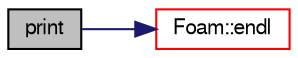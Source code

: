 digraph "print"
{
  bgcolor="transparent";
  edge [fontname="FreeSans",fontsize="10",labelfontname="FreeSans",labelfontsize="10"];
  node [fontname="FreeSans",fontsize="10",shape=record];
  rankdir="LR";
  Node47752 [label="print",height=0.2,width=0.4,color="black", fillcolor="grey75", style="filled", fontcolor="black"];
  Node47752 -> Node47753 [color="midnightblue",fontsize="10",style="solid",fontname="FreeSans"];
  Node47753 [label="Foam::endl",height=0.2,width=0.4,color="red",URL="$a21124.html#a2db8fe02a0d3909e9351bb4275b23ce4",tooltip="Add newline and flush stream. "];
}
